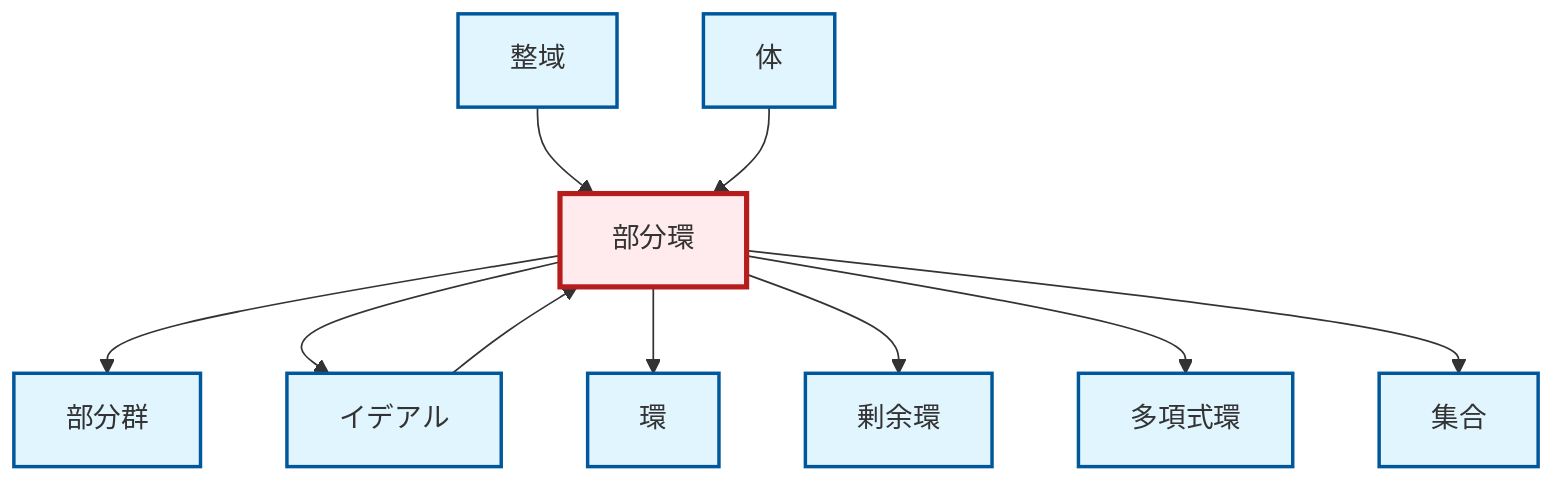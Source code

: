 graph TD
    classDef definition fill:#e1f5fe,stroke:#01579b,stroke-width:2px
    classDef theorem fill:#f3e5f5,stroke:#4a148c,stroke-width:2px
    classDef axiom fill:#fff3e0,stroke:#e65100,stroke-width:2px
    classDef example fill:#e8f5e9,stroke:#1b5e20,stroke-width:2px
    classDef current fill:#ffebee,stroke:#b71c1c,stroke-width:3px
    def-subring["部分環"]:::definition
    def-ideal["イデアル"]:::definition
    def-polynomial-ring["多項式環"]:::definition
    def-integral-domain["整域"]:::definition
    def-field["体"]:::definition
    def-ring["環"]:::definition
    def-set["集合"]:::definition
    def-subgroup["部分群"]:::definition
    def-quotient-ring["剰余環"]:::definition
    def-subring --> def-subgroup
    def-ideal --> def-subring
    def-subring --> def-ideal
    def-integral-domain --> def-subring
    def-subring --> def-ring
    def-subring --> def-quotient-ring
    def-subring --> def-polynomial-ring
    def-subring --> def-set
    def-field --> def-subring
    class def-subring current